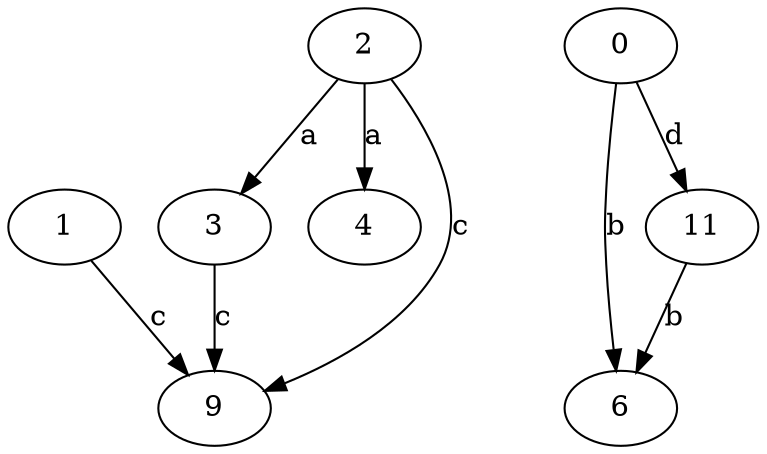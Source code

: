 strict digraph  {
3;
4;
6;
9;
11;
0;
1;
2;
3 -> 9  [label=c];
11 -> 6  [label=b];
0 -> 6  [label=b];
0 -> 11  [label=d];
1 -> 9  [label=c];
2 -> 3  [label=a];
2 -> 4  [label=a];
2 -> 9  [label=c];
}
